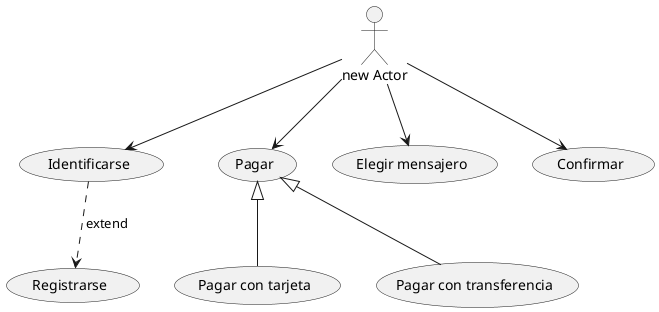 @startuml

:new Actor: as a1

a1 --> (Identificarse)
a1 --> (Pagar)
a1 --> (Elegir mensajero)
a1 --> (Confirmar)

(Identificarse) ..> (Registrarse) : extend

(Pagar con tarjeta) as pag1
(Pagar con transferencia) as transf

(Pagar) <|-- pag1
(Pagar) <|-- transf


@enduml